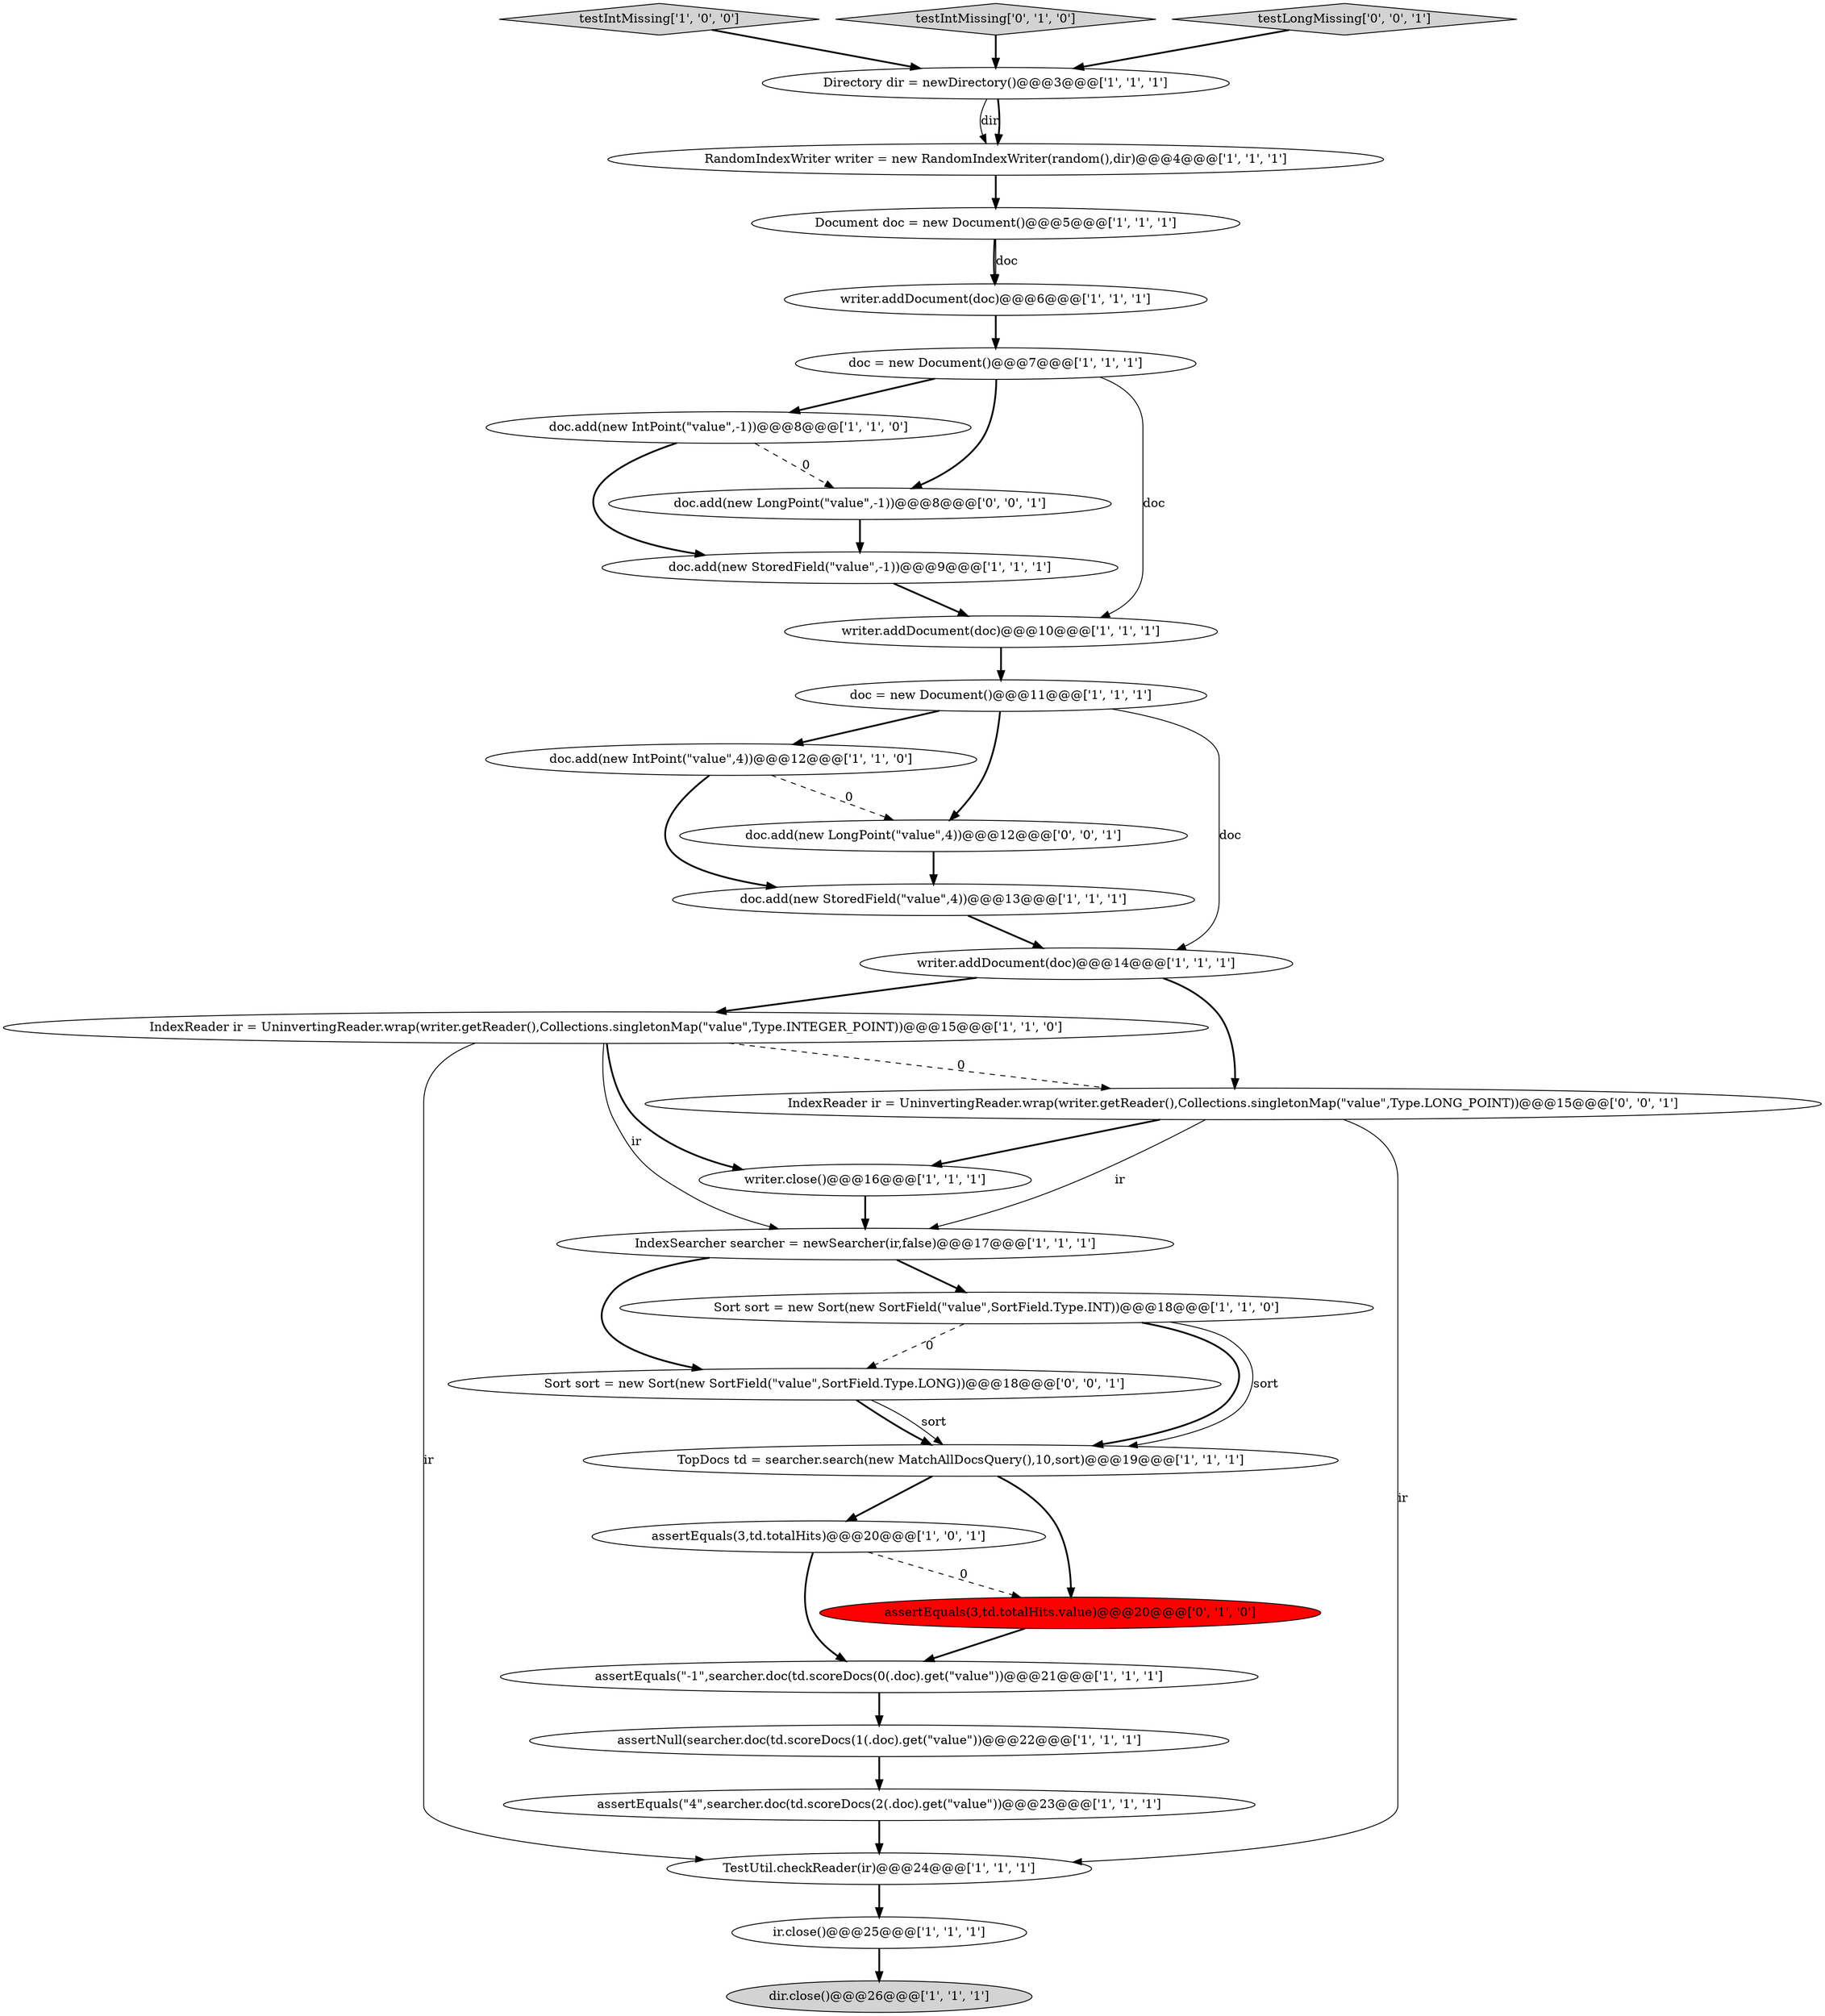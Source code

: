 digraph {
22 [style = filled, label = "doc.add(new IntPoint(\"value\",4))@@@12@@@['1', '1', '0']", fillcolor = white, shape = ellipse image = "AAA0AAABBB1BBB"];
18 [style = filled, label = "IndexReader ir = UninvertingReader.wrap(writer.getReader(),Collections.singletonMap(\"value\",Type.INTEGER_POINT))@@@15@@@['1', '1', '0']", fillcolor = white, shape = ellipse image = "AAA0AAABBB1BBB"];
17 [style = filled, label = "doc.add(new StoredField(\"value\",4))@@@13@@@['1', '1', '1']", fillcolor = white, shape = ellipse image = "AAA0AAABBB1BBB"];
1 [style = filled, label = "TestUtil.checkReader(ir)@@@24@@@['1', '1', '1']", fillcolor = white, shape = ellipse image = "AAA0AAABBB1BBB"];
8 [style = filled, label = "testIntMissing['1', '0', '0']", fillcolor = lightgray, shape = diamond image = "AAA0AAABBB1BBB"];
15 [style = filled, label = "doc.add(new StoredField(\"value\",-1))@@@9@@@['1', '1', '1']", fillcolor = white, shape = ellipse image = "AAA0AAABBB1BBB"];
23 [style = filled, label = "RandomIndexWriter writer = new RandomIndexWriter(random(),dir)@@@4@@@['1', '1', '1']", fillcolor = white, shape = ellipse image = "AAA0AAABBB1BBB"];
7 [style = filled, label = "assertEquals(\"4\",searcher.doc(td.scoreDocs(2(.doc).get(\"value\"))@@@23@@@['1', '1', '1']", fillcolor = white, shape = ellipse image = "AAA0AAABBB1BBB"];
16 [style = filled, label = "IndexSearcher searcher = newSearcher(ir,false)@@@17@@@['1', '1', '1']", fillcolor = white, shape = ellipse image = "AAA0AAABBB1BBB"];
12 [style = filled, label = "writer.close()@@@16@@@['1', '1', '1']", fillcolor = white, shape = ellipse image = "AAA0AAABBB1BBB"];
10 [style = filled, label = "writer.addDocument(doc)@@@14@@@['1', '1', '1']", fillcolor = white, shape = ellipse image = "AAA0AAABBB1BBB"];
25 [style = filled, label = "testIntMissing['0', '1', '0']", fillcolor = lightgray, shape = diamond image = "AAA0AAABBB2BBB"];
5 [style = filled, label = "Document doc = new Document()@@@5@@@['1', '1', '1']", fillcolor = white, shape = ellipse image = "AAA0AAABBB1BBB"];
0 [style = filled, label = "assertEquals(\"-1\",searcher.doc(td.scoreDocs(0(.doc).get(\"value\"))@@@21@@@['1', '1', '1']", fillcolor = white, shape = ellipse image = "AAA0AAABBB1BBB"];
4 [style = filled, label = "doc = new Document()@@@7@@@['1', '1', '1']", fillcolor = white, shape = ellipse image = "AAA0AAABBB1BBB"];
29 [style = filled, label = "IndexReader ir = UninvertingReader.wrap(writer.getReader(),Collections.singletonMap(\"value\",Type.LONG_POINT))@@@15@@@['0', '0', '1']", fillcolor = white, shape = ellipse image = "AAA0AAABBB3BBB"];
9 [style = filled, label = "doc = new Document()@@@11@@@['1', '1', '1']", fillcolor = white, shape = ellipse image = "AAA0AAABBB1BBB"];
27 [style = filled, label = "Sort sort = new Sort(new SortField(\"value\",SortField.Type.LONG))@@@18@@@['0', '0', '1']", fillcolor = white, shape = ellipse image = "AAA0AAABBB3BBB"];
6 [style = filled, label = "assertNull(searcher.doc(td.scoreDocs(1(.doc).get(\"value\"))@@@22@@@['1', '1', '1']", fillcolor = white, shape = ellipse image = "AAA0AAABBB1BBB"];
19 [style = filled, label = "Directory dir = newDirectory()@@@3@@@['1', '1', '1']", fillcolor = white, shape = ellipse image = "AAA0AAABBB1BBB"];
30 [style = filled, label = "testLongMissing['0', '0', '1']", fillcolor = lightgray, shape = diamond image = "AAA0AAABBB3BBB"];
21 [style = filled, label = "doc.add(new IntPoint(\"value\",-1))@@@8@@@['1', '1', '0']", fillcolor = white, shape = ellipse image = "AAA0AAABBB1BBB"];
3 [style = filled, label = "writer.addDocument(doc)@@@6@@@['1', '1', '1']", fillcolor = white, shape = ellipse image = "AAA0AAABBB1BBB"];
24 [style = filled, label = "Sort sort = new Sort(new SortField(\"value\",SortField.Type.INT))@@@18@@@['1', '1', '0']", fillcolor = white, shape = ellipse image = "AAA0AAABBB1BBB"];
11 [style = filled, label = "assertEquals(3,td.totalHits)@@@20@@@['1', '0', '1']", fillcolor = white, shape = ellipse image = "AAA0AAABBB1BBB"];
28 [style = filled, label = "doc.add(new LongPoint(\"value\",4))@@@12@@@['0', '0', '1']", fillcolor = white, shape = ellipse image = "AAA0AAABBB3BBB"];
13 [style = filled, label = "writer.addDocument(doc)@@@10@@@['1', '1', '1']", fillcolor = white, shape = ellipse image = "AAA0AAABBB1BBB"];
14 [style = filled, label = "TopDocs td = searcher.search(new MatchAllDocsQuery(),10,sort)@@@19@@@['1', '1', '1']", fillcolor = white, shape = ellipse image = "AAA0AAABBB1BBB"];
26 [style = filled, label = "assertEquals(3,td.totalHits.value)@@@20@@@['0', '1', '0']", fillcolor = red, shape = ellipse image = "AAA1AAABBB2BBB"];
20 [style = filled, label = "dir.close()@@@26@@@['1', '1', '1']", fillcolor = lightgray, shape = ellipse image = "AAA0AAABBB1BBB"];
2 [style = filled, label = "ir.close()@@@25@@@['1', '1', '1']", fillcolor = white, shape = ellipse image = "AAA0AAABBB1BBB"];
31 [style = filled, label = "doc.add(new LongPoint(\"value\",-1))@@@8@@@['0', '0', '1']", fillcolor = white, shape = ellipse image = "AAA0AAABBB3BBB"];
9->22 [style = bold, label=""];
5->3 [style = bold, label=""];
17->10 [style = bold, label=""];
10->18 [style = bold, label=""];
15->13 [style = bold, label=""];
2->20 [style = bold, label=""];
7->1 [style = bold, label=""];
24->27 [style = dashed, label="0"];
23->5 [style = bold, label=""];
16->27 [style = bold, label=""];
27->14 [style = bold, label=""];
21->31 [style = dashed, label="0"];
0->6 [style = bold, label=""];
8->19 [style = bold, label=""];
21->15 [style = bold, label=""];
16->24 [style = bold, label=""];
11->26 [style = dashed, label="0"];
4->21 [style = bold, label=""];
18->12 [style = bold, label=""];
5->3 [style = solid, label="doc"];
12->16 [style = bold, label=""];
18->16 [style = solid, label="ir"];
4->13 [style = solid, label="doc"];
3->4 [style = bold, label=""];
31->15 [style = bold, label=""];
24->14 [style = bold, label=""];
9->28 [style = bold, label=""];
19->23 [style = solid, label="dir"];
29->16 [style = solid, label="ir"];
14->26 [style = bold, label=""];
27->14 [style = solid, label="sort"];
4->31 [style = bold, label=""];
18->1 [style = solid, label="ir"];
26->0 [style = bold, label=""];
11->0 [style = bold, label=""];
29->12 [style = bold, label=""];
30->19 [style = bold, label=""];
10->29 [style = bold, label=""];
22->28 [style = dashed, label="0"];
19->23 [style = bold, label=""];
25->19 [style = bold, label=""];
29->1 [style = solid, label="ir"];
22->17 [style = bold, label=""];
28->17 [style = bold, label=""];
1->2 [style = bold, label=""];
13->9 [style = bold, label=""];
24->14 [style = solid, label="sort"];
6->7 [style = bold, label=""];
14->11 [style = bold, label=""];
9->10 [style = solid, label="doc"];
18->29 [style = dashed, label="0"];
}
